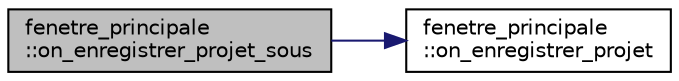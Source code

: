 digraph "fenetre_principale::on_enregistrer_projet_sous"
{
  edge [fontname="Helvetica",fontsize="10",labelfontname="Helvetica",labelfontsize="10"];
  node [fontname="Helvetica",fontsize="10",shape=record];
  rankdir="LR";
  Node203 [label="fenetre_principale\l::on_enregistrer_projet_sous",height=0.2,width=0.4,color="black", fillcolor="grey75", style="filled", fontcolor="black"];
  Node203 -> Node204 [color="midnightblue",fontsize="10",style="solid",fontname="Helvetica"];
  Node204 [label="fenetre_principale\l::on_enregistrer_projet",height=0.2,width=0.4,color="black", fillcolor="white", style="filled",URL="$classfenetre__principale.html#a31a75b71153c61bb51cc1226eed99cfa",tooltip="Enregistre un projet donné avec un nom de fichier spécifié. "];
}
